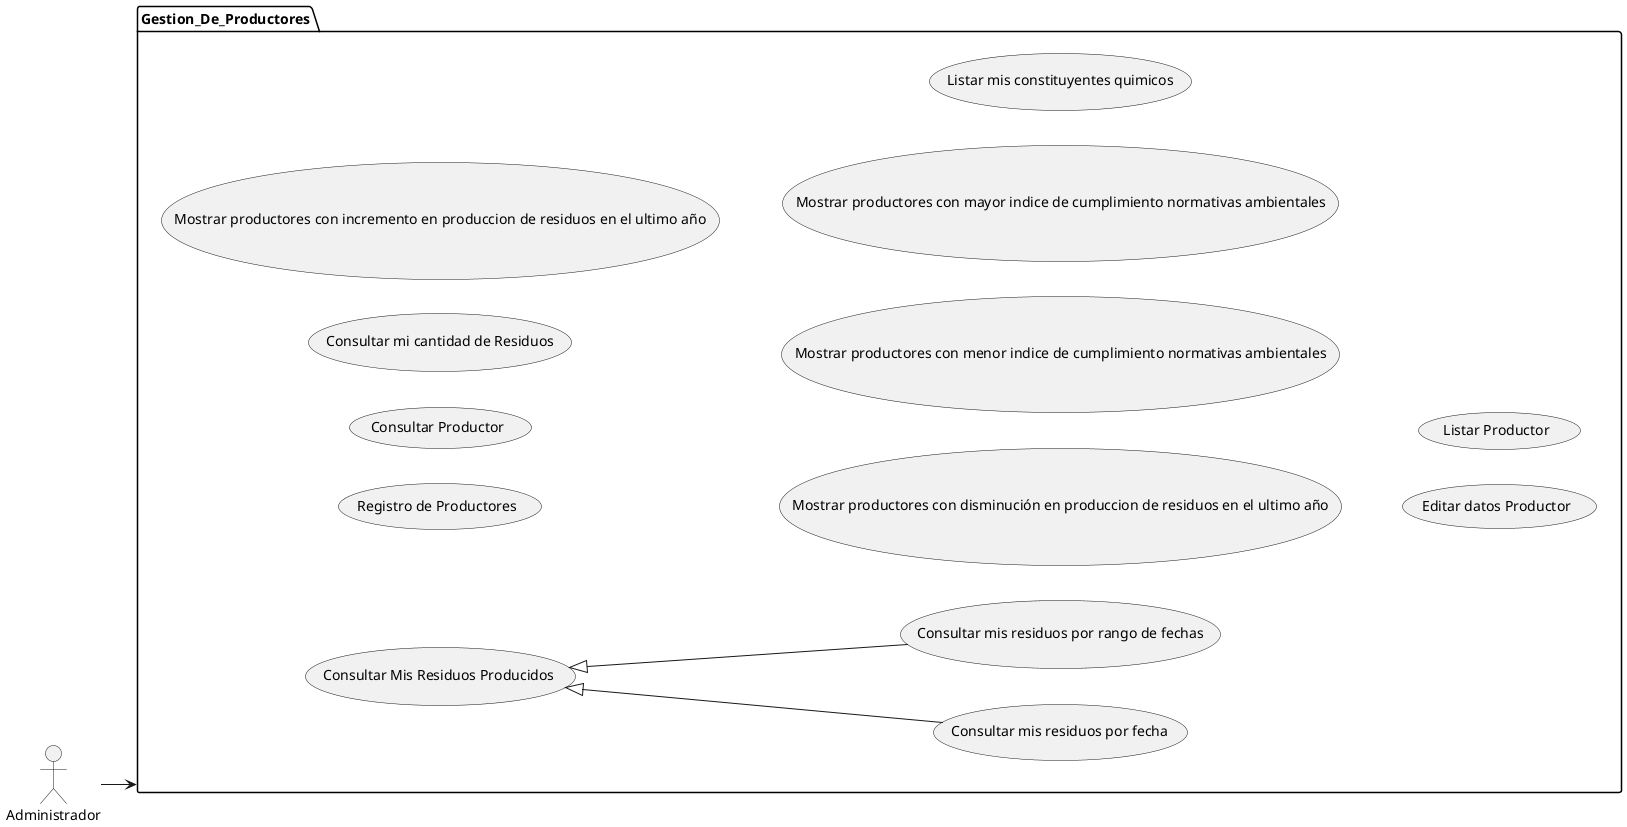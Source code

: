 @startuml
left to right direction

actor Administrador as admin

package Gestion_De_Productores{
    (Registro de Productores) as CU1
    (Consultar Productor) as CU2
    (Consultar Mis Residuos Producidos ) as CU3 /' consultar residuos producidos por el productor'/
    (Consultar mis residuos por fecha) as CU4
    (Consultar mis residuos por rango de fechas) as CU5
    (Consultar mi cantidad de Residuos) as CU6 /'consulta la cantidad de residuos producidos por el productor'/
    (Mostrar productores con incremento en produccion de residuos en el ultimo año)
    (Mostrar productores con disminución en produccion de residuos en el ultimo año)
    (Mostrar productores con menor indice de cumplimiento normativas ambientales)
    (Mostrar productores con mayor indice de cumplimiento normativas ambientales)
    (Listar mis constituyentes quimicos) /'Lista los constituyentes quimicos presentes en los residuos producidos por la empresa productora'/
    (Editar datos Productor) as CU9
    (Listar Productor) as CU10

    CU3 <|-- CU4
    CU3 <|-- CU5


    admin --> Gestion_De_Productores
}
@enduml
